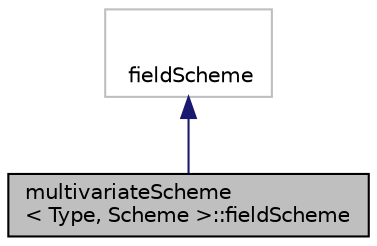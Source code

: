 digraph "multivariateScheme&lt; Type, Scheme &gt;::fieldScheme"
{
  bgcolor="transparent";
  edge [fontname="Helvetica",fontsize="10",labelfontname="Helvetica",labelfontsize="10"];
  node [fontname="Helvetica",fontsize="10",shape=record];
  Node2 [label="multivariateScheme\l\< Type, Scheme \>::fieldScheme",height=0.2,width=0.4,color="black", fillcolor="grey75", style="filled", fontcolor="black"];
  Node3 -> Node2 [dir="back",color="midnightblue",fontsize="10",style="solid",fontname="Helvetica"];
  Node3 [label="\n             \l   fieldScheme",height=0.2,width=0.4,color="grey75"];
}
